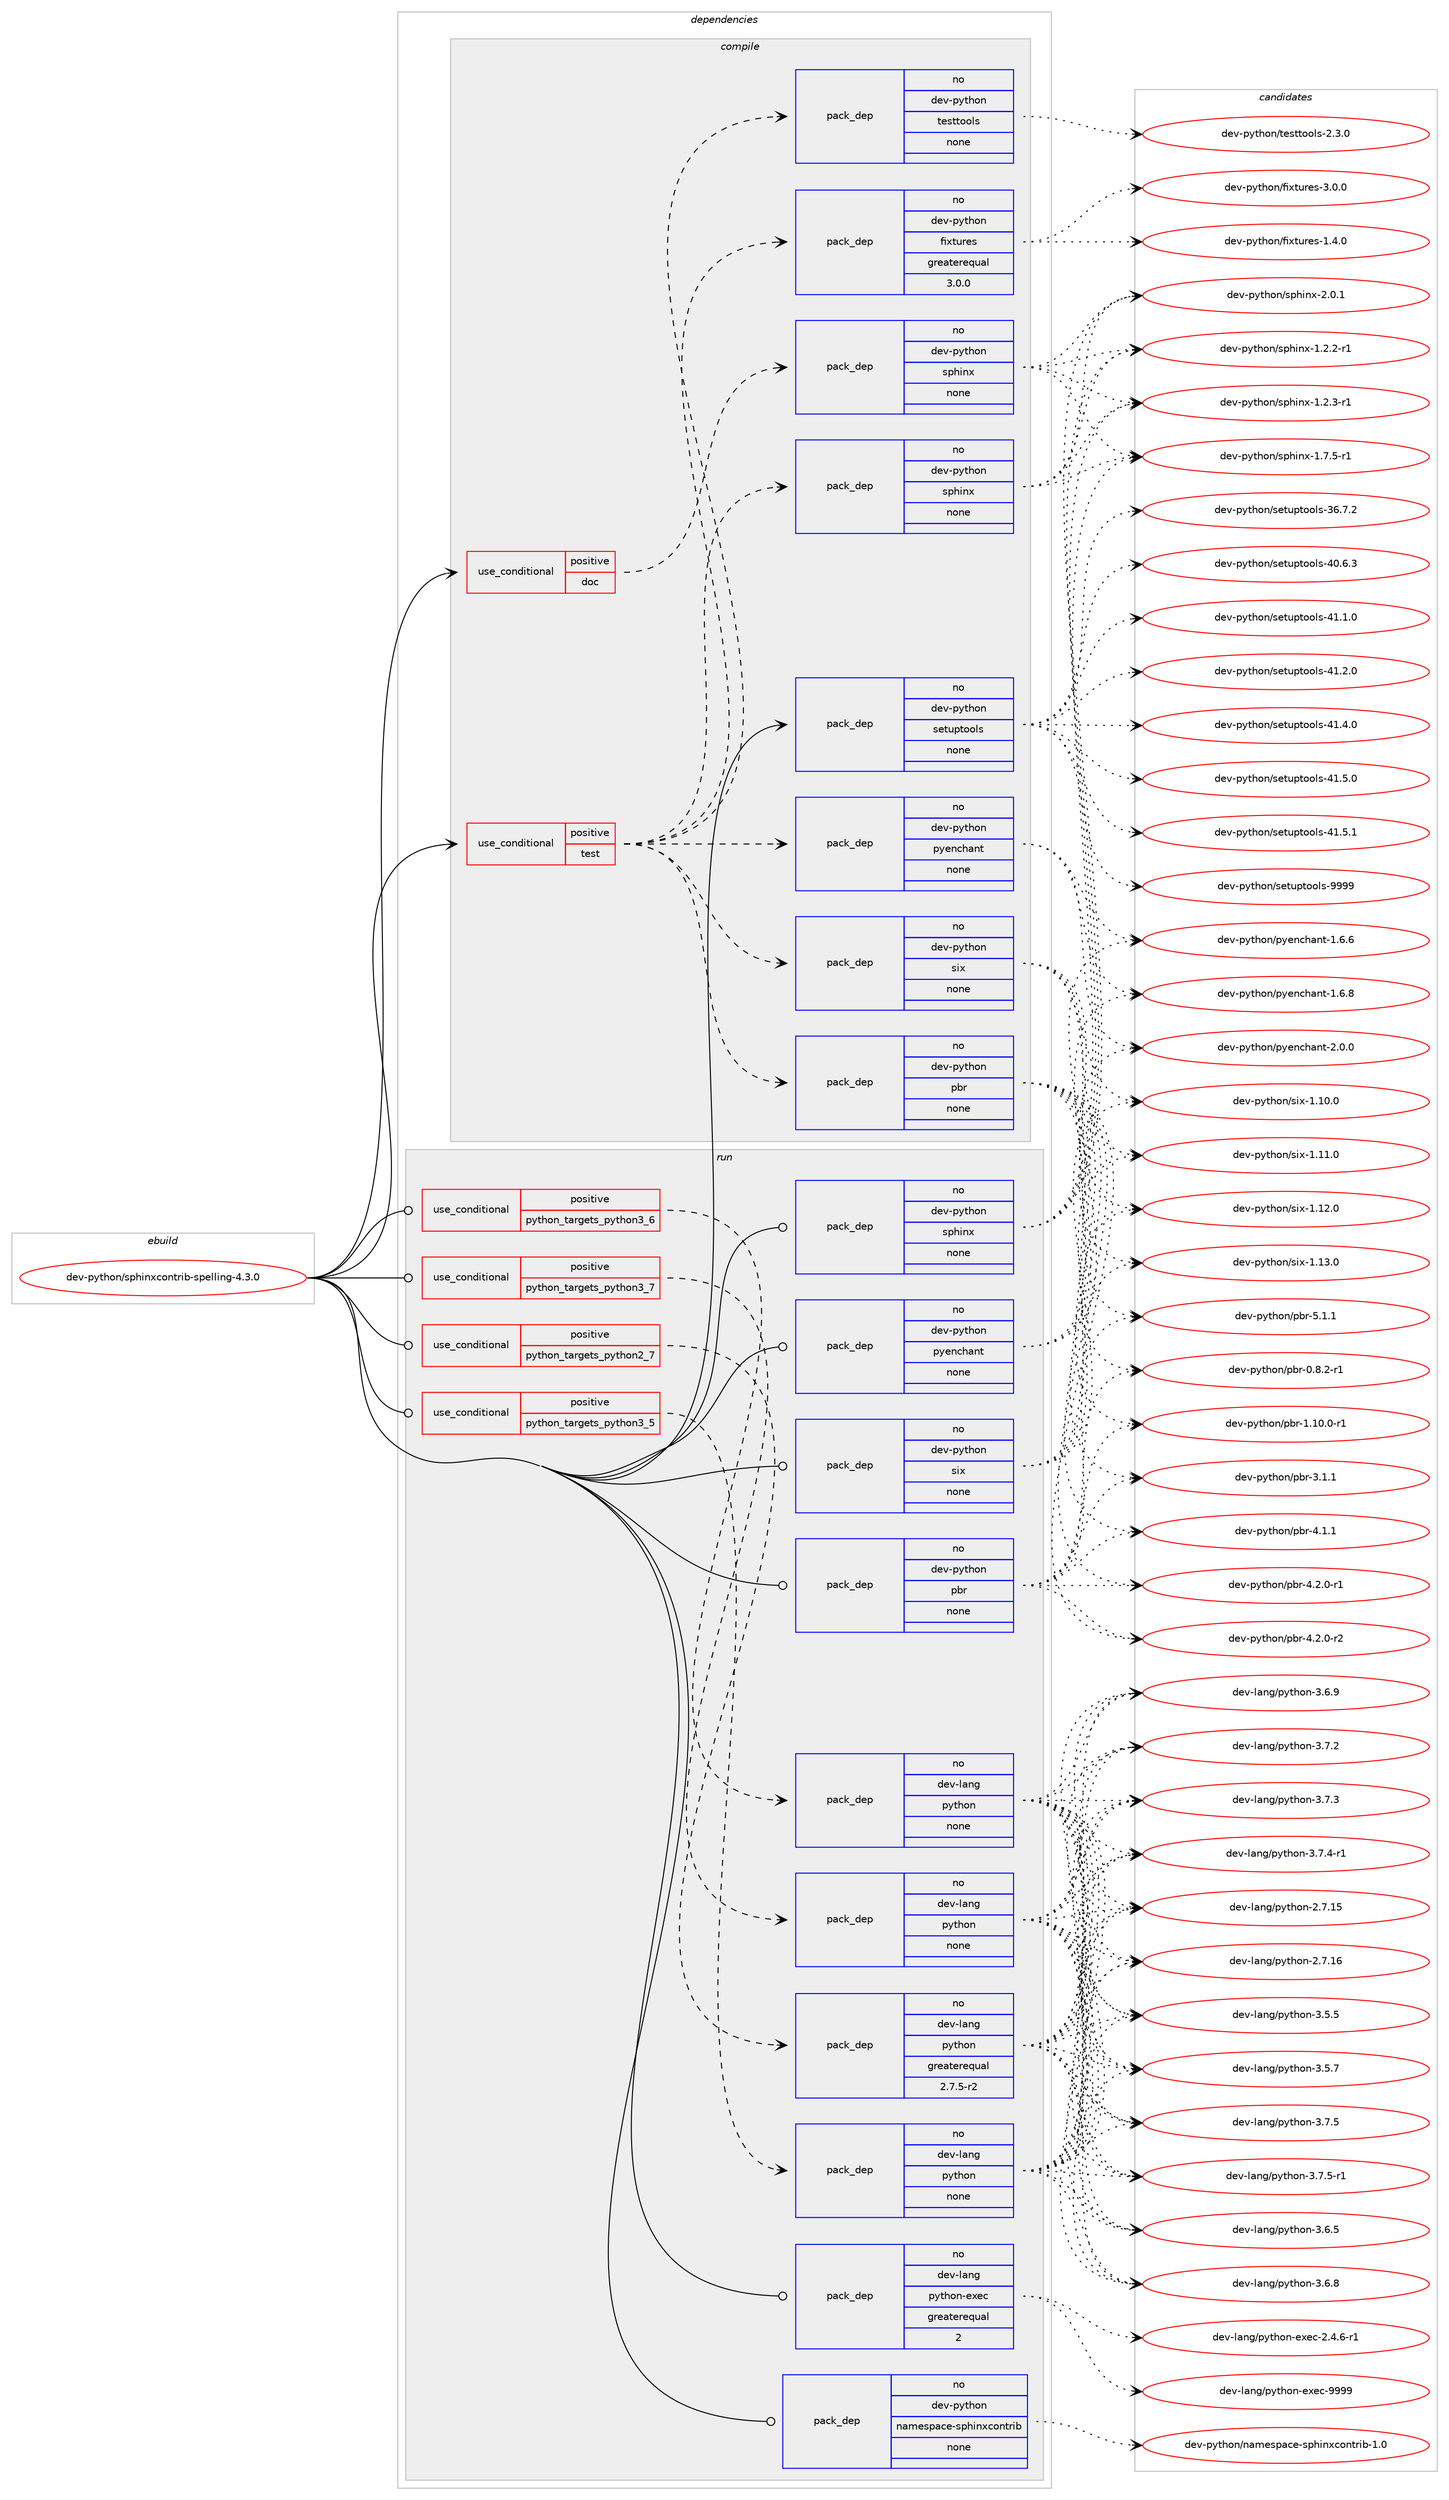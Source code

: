 digraph prolog {

# *************
# Graph options
# *************

newrank=true;
concentrate=true;
compound=true;
graph [rankdir=LR,fontname=Helvetica,fontsize=10,ranksep=1.5];#, ranksep=2.5, nodesep=0.2];
edge  [arrowhead=vee];
node  [fontname=Helvetica,fontsize=10];

# **********
# The ebuild
# **********

subgraph cluster_leftcol {
color=gray;
rank=same;
label=<<i>ebuild</i>>;
id [label="dev-python/sphinxcontrib-spelling-4.3.0", color=red, width=4, href="../dev-python/sphinxcontrib-spelling-4.3.0.svg"];
}

# ****************
# The dependencies
# ****************

subgraph cluster_midcol {
color=gray;
label=<<i>dependencies</i>>;
subgraph cluster_compile {
fillcolor="#eeeeee";
style=filled;
label=<<i>compile</i>>;
subgraph cond149815 {
dependency638612 [label=<<TABLE BORDER="0" CELLBORDER="1" CELLSPACING="0" CELLPADDING="4"><TR><TD ROWSPAN="3" CELLPADDING="10">use_conditional</TD></TR><TR><TD>positive</TD></TR><TR><TD>doc</TD></TR></TABLE>>, shape=none, color=red];
subgraph pack476916 {
dependency638613 [label=<<TABLE BORDER="0" CELLBORDER="1" CELLSPACING="0" CELLPADDING="4" WIDTH="220"><TR><TD ROWSPAN="6" CELLPADDING="30">pack_dep</TD></TR><TR><TD WIDTH="110">no</TD></TR><TR><TD>dev-python</TD></TR><TR><TD>sphinx</TD></TR><TR><TD>none</TD></TR><TR><TD></TD></TR></TABLE>>, shape=none, color=blue];
}
dependency638612:e -> dependency638613:w [weight=20,style="dashed",arrowhead="vee"];
}
id:e -> dependency638612:w [weight=20,style="solid",arrowhead="vee"];
subgraph cond149816 {
dependency638614 [label=<<TABLE BORDER="0" CELLBORDER="1" CELLSPACING="0" CELLPADDING="4"><TR><TD ROWSPAN="3" CELLPADDING="10">use_conditional</TD></TR><TR><TD>positive</TD></TR><TR><TD>test</TD></TR></TABLE>>, shape=none, color=red];
subgraph pack476917 {
dependency638615 [label=<<TABLE BORDER="0" CELLBORDER="1" CELLSPACING="0" CELLPADDING="4" WIDTH="220"><TR><TD ROWSPAN="6" CELLPADDING="30">pack_dep</TD></TR><TR><TD WIDTH="110">no</TD></TR><TR><TD>dev-python</TD></TR><TR><TD>pbr</TD></TR><TR><TD>none</TD></TR><TR><TD></TD></TR></TABLE>>, shape=none, color=blue];
}
dependency638614:e -> dependency638615:w [weight=20,style="dashed",arrowhead="vee"];
subgraph pack476918 {
dependency638616 [label=<<TABLE BORDER="0" CELLBORDER="1" CELLSPACING="0" CELLPADDING="4" WIDTH="220"><TR><TD ROWSPAN="6" CELLPADDING="30">pack_dep</TD></TR><TR><TD WIDTH="110">no</TD></TR><TR><TD>dev-python</TD></TR><TR><TD>pyenchant</TD></TR><TR><TD>none</TD></TR><TR><TD></TD></TR></TABLE>>, shape=none, color=blue];
}
dependency638614:e -> dependency638616:w [weight=20,style="dashed",arrowhead="vee"];
subgraph pack476919 {
dependency638617 [label=<<TABLE BORDER="0" CELLBORDER="1" CELLSPACING="0" CELLPADDING="4" WIDTH="220"><TR><TD ROWSPAN="6" CELLPADDING="30">pack_dep</TD></TR><TR><TD WIDTH="110">no</TD></TR><TR><TD>dev-python</TD></TR><TR><TD>six</TD></TR><TR><TD>none</TD></TR><TR><TD></TD></TR></TABLE>>, shape=none, color=blue];
}
dependency638614:e -> dependency638617:w [weight=20,style="dashed",arrowhead="vee"];
subgraph pack476920 {
dependency638618 [label=<<TABLE BORDER="0" CELLBORDER="1" CELLSPACING="0" CELLPADDING="4" WIDTH="220"><TR><TD ROWSPAN="6" CELLPADDING="30">pack_dep</TD></TR><TR><TD WIDTH="110">no</TD></TR><TR><TD>dev-python</TD></TR><TR><TD>sphinx</TD></TR><TR><TD>none</TD></TR><TR><TD></TD></TR></TABLE>>, shape=none, color=blue];
}
dependency638614:e -> dependency638618:w [weight=20,style="dashed",arrowhead="vee"];
subgraph pack476921 {
dependency638619 [label=<<TABLE BORDER="0" CELLBORDER="1" CELLSPACING="0" CELLPADDING="4" WIDTH="220"><TR><TD ROWSPAN="6" CELLPADDING="30">pack_dep</TD></TR><TR><TD WIDTH="110">no</TD></TR><TR><TD>dev-python</TD></TR><TR><TD>fixtures</TD></TR><TR><TD>greaterequal</TD></TR><TR><TD>3.0.0</TD></TR></TABLE>>, shape=none, color=blue];
}
dependency638614:e -> dependency638619:w [weight=20,style="dashed",arrowhead="vee"];
subgraph pack476922 {
dependency638620 [label=<<TABLE BORDER="0" CELLBORDER="1" CELLSPACING="0" CELLPADDING="4" WIDTH="220"><TR><TD ROWSPAN="6" CELLPADDING="30">pack_dep</TD></TR><TR><TD WIDTH="110">no</TD></TR><TR><TD>dev-python</TD></TR><TR><TD>testtools</TD></TR><TR><TD>none</TD></TR><TR><TD></TD></TR></TABLE>>, shape=none, color=blue];
}
dependency638614:e -> dependency638620:w [weight=20,style="dashed",arrowhead="vee"];
}
id:e -> dependency638614:w [weight=20,style="solid",arrowhead="vee"];
subgraph pack476923 {
dependency638621 [label=<<TABLE BORDER="0" CELLBORDER="1" CELLSPACING="0" CELLPADDING="4" WIDTH="220"><TR><TD ROWSPAN="6" CELLPADDING="30">pack_dep</TD></TR><TR><TD WIDTH="110">no</TD></TR><TR><TD>dev-python</TD></TR><TR><TD>setuptools</TD></TR><TR><TD>none</TD></TR><TR><TD></TD></TR></TABLE>>, shape=none, color=blue];
}
id:e -> dependency638621:w [weight=20,style="solid",arrowhead="vee"];
}
subgraph cluster_compileandrun {
fillcolor="#eeeeee";
style=filled;
label=<<i>compile and run</i>>;
}
subgraph cluster_run {
fillcolor="#eeeeee";
style=filled;
label=<<i>run</i>>;
subgraph cond149817 {
dependency638622 [label=<<TABLE BORDER="0" CELLBORDER="1" CELLSPACING="0" CELLPADDING="4"><TR><TD ROWSPAN="3" CELLPADDING="10">use_conditional</TD></TR><TR><TD>positive</TD></TR><TR><TD>python_targets_python2_7</TD></TR></TABLE>>, shape=none, color=red];
subgraph pack476924 {
dependency638623 [label=<<TABLE BORDER="0" CELLBORDER="1" CELLSPACING="0" CELLPADDING="4" WIDTH="220"><TR><TD ROWSPAN="6" CELLPADDING="30">pack_dep</TD></TR><TR><TD WIDTH="110">no</TD></TR><TR><TD>dev-lang</TD></TR><TR><TD>python</TD></TR><TR><TD>greaterequal</TD></TR><TR><TD>2.7.5-r2</TD></TR></TABLE>>, shape=none, color=blue];
}
dependency638622:e -> dependency638623:w [weight=20,style="dashed",arrowhead="vee"];
}
id:e -> dependency638622:w [weight=20,style="solid",arrowhead="odot"];
subgraph cond149818 {
dependency638624 [label=<<TABLE BORDER="0" CELLBORDER="1" CELLSPACING="0" CELLPADDING="4"><TR><TD ROWSPAN="3" CELLPADDING="10">use_conditional</TD></TR><TR><TD>positive</TD></TR><TR><TD>python_targets_python3_5</TD></TR></TABLE>>, shape=none, color=red];
subgraph pack476925 {
dependency638625 [label=<<TABLE BORDER="0" CELLBORDER="1" CELLSPACING="0" CELLPADDING="4" WIDTH="220"><TR><TD ROWSPAN="6" CELLPADDING="30">pack_dep</TD></TR><TR><TD WIDTH="110">no</TD></TR><TR><TD>dev-lang</TD></TR><TR><TD>python</TD></TR><TR><TD>none</TD></TR><TR><TD></TD></TR></TABLE>>, shape=none, color=blue];
}
dependency638624:e -> dependency638625:w [weight=20,style="dashed",arrowhead="vee"];
}
id:e -> dependency638624:w [weight=20,style="solid",arrowhead="odot"];
subgraph cond149819 {
dependency638626 [label=<<TABLE BORDER="0" CELLBORDER="1" CELLSPACING="0" CELLPADDING="4"><TR><TD ROWSPAN="3" CELLPADDING="10">use_conditional</TD></TR><TR><TD>positive</TD></TR><TR><TD>python_targets_python3_6</TD></TR></TABLE>>, shape=none, color=red];
subgraph pack476926 {
dependency638627 [label=<<TABLE BORDER="0" CELLBORDER="1" CELLSPACING="0" CELLPADDING="4" WIDTH="220"><TR><TD ROWSPAN="6" CELLPADDING="30">pack_dep</TD></TR><TR><TD WIDTH="110">no</TD></TR><TR><TD>dev-lang</TD></TR><TR><TD>python</TD></TR><TR><TD>none</TD></TR><TR><TD></TD></TR></TABLE>>, shape=none, color=blue];
}
dependency638626:e -> dependency638627:w [weight=20,style="dashed",arrowhead="vee"];
}
id:e -> dependency638626:w [weight=20,style="solid",arrowhead="odot"];
subgraph cond149820 {
dependency638628 [label=<<TABLE BORDER="0" CELLBORDER="1" CELLSPACING="0" CELLPADDING="4"><TR><TD ROWSPAN="3" CELLPADDING="10">use_conditional</TD></TR><TR><TD>positive</TD></TR><TR><TD>python_targets_python3_7</TD></TR></TABLE>>, shape=none, color=red];
subgraph pack476927 {
dependency638629 [label=<<TABLE BORDER="0" CELLBORDER="1" CELLSPACING="0" CELLPADDING="4" WIDTH="220"><TR><TD ROWSPAN="6" CELLPADDING="30">pack_dep</TD></TR><TR><TD WIDTH="110">no</TD></TR><TR><TD>dev-lang</TD></TR><TR><TD>python</TD></TR><TR><TD>none</TD></TR><TR><TD></TD></TR></TABLE>>, shape=none, color=blue];
}
dependency638628:e -> dependency638629:w [weight=20,style="dashed",arrowhead="vee"];
}
id:e -> dependency638628:w [weight=20,style="solid",arrowhead="odot"];
subgraph pack476928 {
dependency638630 [label=<<TABLE BORDER="0" CELLBORDER="1" CELLSPACING="0" CELLPADDING="4" WIDTH="220"><TR><TD ROWSPAN="6" CELLPADDING="30">pack_dep</TD></TR><TR><TD WIDTH="110">no</TD></TR><TR><TD>dev-lang</TD></TR><TR><TD>python-exec</TD></TR><TR><TD>greaterequal</TD></TR><TR><TD>2</TD></TR></TABLE>>, shape=none, color=blue];
}
id:e -> dependency638630:w [weight=20,style="solid",arrowhead="odot"];
subgraph pack476929 {
dependency638631 [label=<<TABLE BORDER="0" CELLBORDER="1" CELLSPACING="0" CELLPADDING="4" WIDTH="220"><TR><TD ROWSPAN="6" CELLPADDING="30">pack_dep</TD></TR><TR><TD WIDTH="110">no</TD></TR><TR><TD>dev-python</TD></TR><TR><TD>namespace-sphinxcontrib</TD></TR><TR><TD>none</TD></TR><TR><TD></TD></TR></TABLE>>, shape=none, color=blue];
}
id:e -> dependency638631:w [weight=20,style="solid",arrowhead="odot"];
subgraph pack476930 {
dependency638632 [label=<<TABLE BORDER="0" CELLBORDER="1" CELLSPACING="0" CELLPADDING="4" WIDTH="220"><TR><TD ROWSPAN="6" CELLPADDING="30">pack_dep</TD></TR><TR><TD WIDTH="110">no</TD></TR><TR><TD>dev-python</TD></TR><TR><TD>pbr</TD></TR><TR><TD>none</TD></TR><TR><TD></TD></TR></TABLE>>, shape=none, color=blue];
}
id:e -> dependency638632:w [weight=20,style="solid",arrowhead="odot"];
subgraph pack476931 {
dependency638633 [label=<<TABLE BORDER="0" CELLBORDER="1" CELLSPACING="0" CELLPADDING="4" WIDTH="220"><TR><TD ROWSPAN="6" CELLPADDING="30">pack_dep</TD></TR><TR><TD WIDTH="110">no</TD></TR><TR><TD>dev-python</TD></TR><TR><TD>pyenchant</TD></TR><TR><TD>none</TD></TR><TR><TD></TD></TR></TABLE>>, shape=none, color=blue];
}
id:e -> dependency638633:w [weight=20,style="solid",arrowhead="odot"];
subgraph pack476932 {
dependency638634 [label=<<TABLE BORDER="0" CELLBORDER="1" CELLSPACING="0" CELLPADDING="4" WIDTH="220"><TR><TD ROWSPAN="6" CELLPADDING="30">pack_dep</TD></TR><TR><TD WIDTH="110">no</TD></TR><TR><TD>dev-python</TD></TR><TR><TD>six</TD></TR><TR><TD>none</TD></TR><TR><TD></TD></TR></TABLE>>, shape=none, color=blue];
}
id:e -> dependency638634:w [weight=20,style="solid",arrowhead="odot"];
subgraph pack476933 {
dependency638635 [label=<<TABLE BORDER="0" CELLBORDER="1" CELLSPACING="0" CELLPADDING="4" WIDTH="220"><TR><TD ROWSPAN="6" CELLPADDING="30">pack_dep</TD></TR><TR><TD WIDTH="110">no</TD></TR><TR><TD>dev-python</TD></TR><TR><TD>sphinx</TD></TR><TR><TD>none</TD></TR><TR><TD></TD></TR></TABLE>>, shape=none, color=blue];
}
id:e -> dependency638635:w [weight=20,style="solid",arrowhead="odot"];
}
}

# **************
# The candidates
# **************

subgraph cluster_choices {
rank=same;
color=gray;
label=<<i>candidates</i>>;

subgraph choice476916 {
color=black;
nodesep=1;
choice10010111845112121116104111110471151121041051101204549465046504511449 [label="dev-python/sphinx-1.2.2-r1", color=red, width=4,href="../dev-python/sphinx-1.2.2-r1.svg"];
choice10010111845112121116104111110471151121041051101204549465046514511449 [label="dev-python/sphinx-1.2.3-r1", color=red, width=4,href="../dev-python/sphinx-1.2.3-r1.svg"];
choice10010111845112121116104111110471151121041051101204549465546534511449 [label="dev-python/sphinx-1.7.5-r1", color=red, width=4,href="../dev-python/sphinx-1.7.5-r1.svg"];
choice1001011184511212111610411111047115112104105110120455046484649 [label="dev-python/sphinx-2.0.1", color=red, width=4,href="../dev-python/sphinx-2.0.1.svg"];
dependency638613:e -> choice10010111845112121116104111110471151121041051101204549465046504511449:w [style=dotted,weight="100"];
dependency638613:e -> choice10010111845112121116104111110471151121041051101204549465046514511449:w [style=dotted,weight="100"];
dependency638613:e -> choice10010111845112121116104111110471151121041051101204549465546534511449:w [style=dotted,weight="100"];
dependency638613:e -> choice1001011184511212111610411111047115112104105110120455046484649:w [style=dotted,weight="100"];
}
subgraph choice476917 {
color=black;
nodesep=1;
choice1001011184511212111610411111047112981144548465646504511449 [label="dev-python/pbr-0.8.2-r1", color=red, width=4,href="../dev-python/pbr-0.8.2-r1.svg"];
choice100101118451121211161041111104711298114454946494846484511449 [label="dev-python/pbr-1.10.0-r1", color=red, width=4,href="../dev-python/pbr-1.10.0-r1.svg"];
choice100101118451121211161041111104711298114455146494649 [label="dev-python/pbr-3.1.1", color=red, width=4,href="../dev-python/pbr-3.1.1.svg"];
choice100101118451121211161041111104711298114455246494649 [label="dev-python/pbr-4.1.1", color=red, width=4,href="../dev-python/pbr-4.1.1.svg"];
choice1001011184511212111610411111047112981144552465046484511449 [label="dev-python/pbr-4.2.0-r1", color=red, width=4,href="../dev-python/pbr-4.2.0-r1.svg"];
choice1001011184511212111610411111047112981144552465046484511450 [label="dev-python/pbr-4.2.0-r2", color=red, width=4,href="../dev-python/pbr-4.2.0-r2.svg"];
choice100101118451121211161041111104711298114455346494649 [label="dev-python/pbr-5.1.1", color=red, width=4,href="../dev-python/pbr-5.1.1.svg"];
dependency638615:e -> choice1001011184511212111610411111047112981144548465646504511449:w [style=dotted,weight="100"];
dependency638615:e -> choice100101118451121211161041111104711298114454946494846484511449:w [style=dotted,weight="100"];
dependency638615:e -> choice100101118451121211161041111104711298114455146494649:w [style=dotted,weight="100"];
dependency638615:e -> choice100101118451121211161041111104711298114455246494649:w [style=dotted,weight="100"];
dependency638615:e -> choice1001011184511212111610411111047112981144552465046484511449:w [style=dotted,weight="100"];
dependency638615:e -> choice1001011184511212111610411111047112981144552465046484511450:w [style=dotted,weight="100"];
dependency638615:e -> choice100101118451121211161041111104711298114455346494649:w [style=dotted,weight="100"];
}
subgraph choice476918 {
color=black;
nodesep=1;
choice10010111845112121116104111110471121211011109910497110116454946544654 [label="dev-python/pyenchant-1.6.6", color=red, width=4,href="../dev-python/pyenchant-1.6.6.svg"];
choice10010111845112121116104111110471121211011109910497110116454946544656 [label="dev-python/pyenchant-1.6.8", color=red, width=4,href="../dev-python/pyenchant-1.6.8.svg"];
choice10010111845112121116104111110471121211011109910497110116455046484648 [label="dev-python/pyenchant-2.0.0", color=red, width=4,href="../dev-python/pyenchant-2.0.0.svg"];
dependency638616:e -> choice10010111845112121116104111110471121211011109910497110116454946544654:w [style=dotted,weight="100"];
dependency638616:e -> choice10010111845112121116104111110471121211011109910497110116454946544656:w [style=dotted,weight="100"];
dependency638616:e -> choice10010111845112121116104111110471121211011109910497110116455046484648:w [style=dotted,weight="100"];
}
subgraph choice476919 {
color=black;
nodesep=1;
choice100101118451121211161041111104711510512045494649484648 [label="dev-python/six-1.10.0", color=red, width=4,href="../dev-python/six-1.10.0.svg"];
choice100101118451121211161041111104711510512045494649494648 [label="dev-python/six-1.11.0", color=red, width=4,href="../dev-python/six-1.11.0.svg"];
choice100101118451121211161041111104711510512045494649504648 [label="dev-python/six-1.12.0", color=red, width=4,href="../dev-python/six-1.12.0.svg"];
choice100101118451121211161041111104711510512045494649514648 [label="dev-python/six-1.13.0", color=red, width=4,href="../dev-python/six-1.13.0.svg"];
dependency638617:e -> choice100101118451121211161041111104711510512045494649484648:w [style=dotted,weight="100"];
dependency638617:e -> choice100101118451121211161041111104711510512045494649494648:w [style=dotted,weight="100"];
dependency638617:e -> choice100101118451121211161041111104711510512045494649504648:w [style=dotted,weight="100"];
dependency638617:e -> choice100101118451121211161041111104711510512045494649514648:w [style=dotted,weight="100"];
}
subgraph choice476920 {
color=black;
nodesep=1;
choice10010111845112121116104111110471151121041051101204549465046504511449 [label="dev-python/sphinx-1.2.2-r1", color=red, width=4,href="../dev-python/sphinx-1.2.2-r1.svg"];
choice10010111845112121116104111110471151121041051101204549465046514511449 [label="dev-python/sphinx-1.2.3-r1", color=red, width=4,href="../dev-python/sphinx-1.2.3-r1.svg"];
choice10010111845112121116104111110471151121041051101204549465546534511449 [label="dev-python/sphinx-1.7.5-r1", color=red, width=4,href="../dev-python/sphinx-1.7.5-r1.svg"];
choice1001011184511212111610411111047115112104105110120455046484649 [label="dev-python/sphinx-2.0.1", color=red, width=4,href="../dev-python/sphinx-2.0.1.svg"];
dependency638618:e -> choice10010111845112121116104111110471151121041051101204549465046504511449:w [style=dotted,weight="100"];
dependency638618:e -> choice10010111845112121116104111110471151121041051101204549465046514511449:w [style=dotted,weight="100"];
dependency638618:e -> choice10010111845112121116104111110471151121041051101204549465546534511449:w [style=dotted,weight="100"];
dependency638618:e -> choice1001011184511212111610411111047115112104105110120455046484649:w [style=dotted,weight="100"];
}
subgraph choice476921 {
color=black;
nodesep=1;
choice1001011184511212111610411111047102105120116117114101115454946524648 [label="dev-python/fixtures-1.4.0", color=red, width=4,href="../dev-python/fixtures-1.4.0.svg"];
choice1001011184511212111610411111047102105120116117114101115455146484648 [label="dev-python/fixtures-3.0.0", color=red, width=4,href="../dev-python/fixtures-3.0.0.svg"];
dependency638619:e -> choice1001011184511212111610411111047102105120116117114101115454946524648:w [style=dotted,weight="100"];
dependency638619:e -> choice1001011184511212111610411111047102105120116117114101115455146484648:w [style=dotted,weight="100"];
}
subgraph choice476922 {
color=black;
nodesep=1;
choice1001011184511212111610411111047116101115116116111111108115455046514648 [label="dev-python/testtools-2.3.0", color=red, width=4,href="../dev-python/testtools-2.3.0.svg"];
dependency638620:e -> choice1001011184511212111610411111047116101115116116111111108115455046514648:w [style=dotted,weight="100"];
}
subgraph choice476923 {
color=black;
nodesep=1;
choice100101118451121211161041111104711510111611711211611111110811545515446554650 [label="dev-python/setuptools-36.7.2", color=red, width=4,href="../dev-python/setuptools-36.7.2.svg"];
choice100101118451121211161041111104711510111611711211611111110811545524846544651 [label="dev-python/setuptools-40.6.3", color=red, width=4,href="../dev-python/setuptools-40.6.3.svg"];
choice100101118451121211161041111104711510111611711211611111110811545524946494648 [label="dev-python/setuptools-41.1.0", color=red, width=4,href="../dev-python/setuptools-41.1.0.svg"];
choice100101118451121211161041111104711510111611711211611111110811545524946504648 [label="dev-python/setuptools-41.2.0", color=red, width=4,href="../dev-python/setuptools-41.2.0.svg"];
choice100101118451121211161041111104711510111611711211611111110811545524946524648 [label="dev-python/setuptools-41.4.0", color=red, width=4,href="../dev-python/setuptools-41.4.0.svg"];
choice100101118451121211161041111104711510111611711211611111110811545524946534648 [label="dev-python/setuptools-41.5.0", color=red, width=4,href="../dev-python/setuptools-41.5.0.svg"];
choice100101118451121211161041111104711510111611711211611111110811545524946534649 [label="dev-python/setuptools-41.5.1", color=red, width=4,href="../dev-python/setuptools-41.5.1.svg"];
choice10010111845112121116104111110471151011161171121161111111081154557575757 [label="dev-python/setuptools-9999", color=red, width=4,href="../dev-python/setuptools-9999.svg"];
dependency638621:e -> choice100101118451121211161041111104711510111611711211611111110811545515446554650:w [style=dotted,weight="100"];
dependency638621:e -> choice100101118451121211161041111104711510111611711211611111110811545524846544651:w [style=dotted,weight="100"];
dependency638621:e -> choice100101118451121211161041111104711510111611711211611111110811545524946494648:w [style=dotted,weight="100"];
dependency638621:e -> choice100101118451121211161041111104711510111611711211611111110811545524946504648:w [style=dotted,weight="100"];
dependency638621:e -> choice100101118451121211161041111104711510111611711211611111110811545524946524648:w [style=dotted,weight="100"];
dependency638621:e -> choice100101118451121211161041111104711510111611711211611111110811545524946534648:w [style=dotted,weight="100"];
dependency638621:e -> choice100101118451121211161041111104711510111611711211611111110811545524946534649:w [style=dotted,weight="100"];
dependency638621:e -> choice10010111845112121116104111110471151011161171121161111111081154557575757:w [style=dotted,weight="100"];
}
subgraph choice476924 {
color=black;
nodesep=1;
choice10010111845108971101034711212111610411111045504655464953 [label="dev-lang/python-2.7.15", color=red, width=4,href="../dev-lang/python-2.7.15.svg"];
choice10010111845108971101034711212111610411111045504655464954 [label="dev-lang/python-2.7.16", color=red, width=4,href="../dev-lang/python-2.7.16.svg"];
choice100101118451089711010347112121116104111110455146534653 [label="dev-lang/python-3.5.5", color=red, width=4,href="../dev-lang/python-3.5.5.svg"];
choice100101118451089711010347112121116104111110455146534655 [label="dev-lang/python-3.5.7", color=red, width=4,href="../dev-lang/python-3.5.7.svg"];
choice100101118451089711010347112121116104111110455146544653 [label="dev-lang/python-3.6.5", color=red, width=4,href="../dev-lang/python-3.6.5.svg"];
choice100101118451089711010347112121116104111110455146544656 [label="dev-lang/python-3.6.8", color=red, width=4,href="../dev-lang/python-3.6.8.svg"];
choice100101118451089711010347112121116104111110455146544657 [label="dev-lang/python-3.6.9", color=red, width=4,href="../dev-lang/python-3.6.9.svg"];
choice100101118451089711010347112121116104111110455146554650 [label="dev-lang/python-3.7.2", color=red, width=4,href="../dev-lang/python-3.7.2.svg"];
choice100101118451089711010347112121116104111110455146554651 [label="dev-lang/python-3.7.3", color=red, width=4,href="../dev-lang/python-3.7.3.svg"];
choice1001011184510897110103471121211161041111104551465546524511449 [label="dev-lang/python-3.7.4-r1", color=red, width=4,href="../dev-lang/python-3.7.4-r1.svg"];
choice100101118451089711010347112121116104111110455146554653 [label="dev-lang/python-3.7.5", color=red, width=4,href="../dev-lang/python-3.7.5.svg"];
choice1001011184510897110103471121211161041111104551465546534511449 [label="dev-lang/python-3.7.5-r1", color=red, width=4,href="../dev-lang/python-3.7.5-r1.svg"];
dependency638623:e -> choice10010111845108971101034711212111610411111045504655464953:w [style=dotted,weight="100"];
dependency638623:e -> choice10010111845108971101034711212111610411111045504655464954:w [style=dotted,weight="100"];
dependency638623:e -> choice100101118451089711010347112121116104111110455146534653:w [style=dotted,weight="100"];
dependency638623:e -> choice100101118451089711010347112121116104111110455146534655:w [style=dotted,weight="100"];
dependency638623:e -> choice100101118451089711010347112121116104111110455146544653:w [style=dotted,weight="100"];
dependency638623:e -> choice100101118451089711010347112121116104111110455146544656:w [style=dotted,weight="100"];
dependency638623:e -> choice100101118451089711010347112121116104111110455146544657:w [style=dotted,weight="100"];
dependency638623:e -> choice100101118451089711010347112121116104111110455146554650:w [style=dotted,weight="100"];
dependency638623:e -> choice100101118451089711010347112121116104111110455146554651:w [style=dotted,weight="100"];
dependency638623:e -> choice1001011184510897110103471121211161041111104551465546524511449:w [style=dotted,weight="100"];
dependency638623:e -> choice100101118451089711010347112121116104111110455146554653:w [style=dotted,weight="100"];
dependency638623:e -> choice1001011184510897110103471121211161041111104551465546534511449:w [style=dotted,weight="100"];
}
subgraph choice476925 {
color=black;
nodesep=1;
choice10010111845108971101034711212111610411111045504655464953 [label="dev-lang/python-2.7.15", color=red, width=4,href="../dev-lang/python-2.7.15.svg"];
choice10010111845108971101034711212111610411111045504655464954 [label="dev-lang/python-2.7.16", color=red, width=4,href="../dev-lang/python-2.7.16.svg"];
choice100101118451089711010347112121116104111110455146534653 [label="dev-lang/python-3.5.5", color=red, width=4,href="../dev-lang/python-3.5.5.svg"];
choice100101118451089711010347112121116104111110455146534655 [label="dev-lang/python-3.5.7", color=red, width=4,href="../dev-lang/python-3.5.7.svg"];
choice100101118451089711010347112121116104111110455146544653 [label="dev-lang/python-3.6.5", color=red, width=4,href="../dev-lang/python-3.6.5.svg"];
choice100101118451089711010347112121116104111110455146544656 [label="dev-lang/python-3.6.8", color=red, width=4,href="../dev-lang/python-3.6.8.svg"];
choice100101118451089711010347112121116104111110455146544657 [label="dev-lang/python-3.6.9", color=red, width=4,href="../dev-lang/python-3.6.9.svg"];
choice100101118451089711010347112121116104111110455146554650 [label="dev-lang/python-3.7.2", color=red, width=4,href="../dev-lang/python-3.7.2.svg"];
choice100101118451089711010347112121116104111110455146554651 [label="dev-lang/python-3.7.3", color=red, width=4,href="../dev-lang/python-3.7.3.svg"];
choice1001011184510897110103471121211161041111104551465546524511449 [label="dev-lang/python-3.7.4-r1", color=red, width=4,href="../dev-lang/python-3.7.4-r1.svg"];
choice100101118451089711010347112121116104111110455146554653 [label="dev-lang/python-3.7.5", color=red, width=4,href="../dev-lang/python-3.7.5.svg"];
choice1001011184510897110103471121211161041111104551465546534511449 [label="dev-lang/python-3.7.5-r1", color=red, width=4,href="../dev-lang/python-3.7.5-r1.svg"];
dependency638625:e -> choice10010111845108971101034711212111610411111045504655464953:w [style=dotted,weight="100"];
dependency638625:e -> choice10010111845108971101034711212111610411111045504655464954:w [style=dotted,weight="100"];
dependency638625:e -> choice100101118451089711010347112121116104111110455146534653:w [style=dotted,weight="100"];
dependency638625:e -> choice100101118451089711010347112121116104111110455146534655:w [style=dotted,weight="100"];
dependency638625:e -> choice100101118451089711010347112121116104111110455146544653:w [style=dotted,weight="100"];
dependency638625:e -> choice100101118451089711010347112121116104111110455146544656:w [style=dotted,weight="100"];
dependency638625:e -> choice100101118451089711010347112121116104111110455146544657:w [style=dotted,weight="100"];
dependency638625:e -> choice100101118451089711010347112121116104111110455146554650:w [style=dotted,weight="100"];
dependency638625:e -> choice100101118451089711010347112121116104111110455146554651:w [style=dotted,weight="100"];
dependency638625:e -> choice1001011184510897110103471121211161041111104551465546524511449:w [style=dotted,weight="100"];
dependency638625:e -> choice100101118451089711010347112121116104111110455146554653:w [style=dotted,weight="100"];
dependency638625:e -> choice1001011184510897110103471121211161041111104551465546534511449:w [style=dotted,weight="100"];
}
subgraph choice476926 {
color=black;
nodesep=1;
choice10010111845108971101034711212111610411111045504655464953 [label="dev-lang/python-2.7.15", color=red, width=4,href="../dev-lang/python-2.7.15.svg"];
choice10010111845108971101034711212111610411111045504655464954 [label="dev-lang/python-2.7.16", color=red, width=4,href="../dev-lang/python-2.7.16.svg"];
choice100101118451089711010347112121116104111110455146534653 [label="dev-lang/python-3.5.5", color=red, width=4,href="../dev-lang/python-3.5.5.svg"];
choice100101118451089711010347112121116104111110455146534655 [label="dev-lang/python-3.5.7", color=red, width=4,href="../dev-lang/python-3.5.7.svg"];
choice100101118451089711010347112121116104111110455146544653 [label="dev-lang/python-3.6.5", color=red, width=4,href="../dev-lang/python-3.6.5.svg"];
choice100101118451089711010347112121116104111110455146544656 [label="dev-lang/python-3.6.8", color=red, width=4,href="../dev-lang/python-3.6.8.svg"];
choice100101118451089711010347112121116104111110455146544657 [label="dev-lang/python-3.6.9", color=red, width=4,href="../dev-lang/python-3.6.9.svg"];
choice100101118451089711010347112121116104111110455146554650 [label="dev-lang/python-3.7.2", color=red, width=4,href="../dev-lang/python-3.7.2.svg"];
choice100101118451089711010347112121116104111110455146554651 [label="dev-lang/python-3.7.3", color=red, width=4,href="../dev-lang/python-3.7.3.svg"];
choice1001011184510897110103471121211161041111104551465546524511449 [label="dev-lang/python-3.7.4-r1", color=red, width=4,href="../dev-lang/python-3.7.4-r1.svg"];
choice100101118451089711010347112121116104111110455146554653 [label="dev-lang/python-3.7.5", color=red, width=4,href="../dev-lang/python-3.7.5.svg"];
choice1001011184510897110103471121211161041111104551465546534511449 [label="dev-lang/python-3.7.5-r1", color=red, width=4,href="../dev-lang/python-3.7.5-r1.svg"];
dependency638627:e -> choice10010111845108971101034711212111610411111045504655464953:w [style=dotted,weight="100"];
dependency638627:e -> choice10010111845108971101034711212111610411111045504655464954:w [style=dotted,weight="100"];
dependency638627:e -> choice100101118451089711010347112121116104111110455146534653:w [style=dotted,weight="100"];
dependency638627:e -> choice100101118451089711010347112121116104111110455146534655:w [style=dotted,weight="100"];
dependency638627:e -> choice100101118451089711010347112121116104111110455146544653:w [style=dotted,weight="100"];
dependency638627:e -> choice100101118451089711010347112121116104111110455146544656:w [style=dotted,weight="100"];
dependency638627:e -> choice100101118451089711010347112121116104111110455146544657:w [style=dotted,weight="100"];
dependency638627:e -> choice100101118451089711010347112121116104111110455146554650:w [style=dotted,weight="100"];
dependency638627:e -> choice100101118451089711010347112121116104111110455146554651:w [style=dotted,weight="100"];
dependency638627:e -> choice1001011184510897110103471121211161041111104551465546524511449:w [style=dotted,weight="100"];
dependency638627:e -> choice100101118451089711010347112121116104111110455146554653:w [style=dotted,weight="100"];
dependency638627:e -> choice1001011184510897110103471121211161041111104551465546534511449:w [style=dotted,weight="100"];
}
subgraph choice476927 {
color=black;
nodesep=1;
choice10010111845108971101034711212111610411111045504655464953 [label="dev-lang/python-2.7.15", color=red, width=4,href="../dev-lang/python-2.7.15.svg"];
choice10010111845108971101034711212111610411111045504655464954 [label="dev-lang/python-2.7.16", color=red, width=4,href="../dev-lang/python-2.7.16.svg"];
choice100101118451089711010347112121116104111110455146534653 [label="dev-lang/python-3.5.5", color=red, width=4,href="../dev-lang/python-3.5.5.svg"];
choice100101118451089711010347112121116104111110455146534655 [label="dev-lang/python-3.5.7", color=red, width=4,href="../dev-lang/python-3.5.7.svg"];
choice100101118451089711010347112121116104111110455146544653 [label="dev-lang/python-3.6.5", color=red, width=4,href="../dev-lang/python-3.6.5.svg"];
choice100101118451089711010347112121116104111110455146544656 [label="dev-lang/python-3.6.8", color=red, width=4,href="../dev-lang/python-3.6.8.svg"];
choice100101118451089711010347112121116104111110455146544657 [label="dev-lang/python-3.6.9", color=red, width=4,href="../dev-lang/python-3.6.9.svg"];
choice100101118451089711010347112121116104111110455146554650 [label="dev-lang/python-3.7.2", color=red, width=4,href="../dev-lang/python-3.7.2.svg"];
choice100101118451089711010347112121116104111110455146554651 [label="dev-lang/python-3.7.3", color=red, width=4,href="../dev-lang/python-3.7.3.svg"];
choice1001011184510897110103471121211161041111104551465546524511449 [label="dev-lang/python-3.7.4-r1", color=red, width=4,href="../dev-lang/python-3.7.4-r1.svg"];
choice100101118451089711010347112121116104111110455146554653 [label="dev-lang/python-3.7.5", color=red, width=4,href="../dev-lang/python-3.7.5.svg"];
choice1001011184510897110103471121211161041111104551465546534511449 [label="dev-lang/python-3.7.5-r1", color=red, width=4,href="../dev-lang/python-3.7.5-r1.svg"];
dependency638629:e -> choice10010111845108971101034711212111610411111045504655464953:w [style=dotted,weight="100"];
dependency638629:e -> choice10010111845108971101034711212111610411111045504655464954:w [style=dotted,weight="100"];
dependency638629:e -> choice100101118451089711010347112121116104111110455146534653:w [style=dotted,weight="100"];
dependency638629:e -> choice100101118451089711010347112121116104111110455146534655:w [style=dotted,weight="100"];
dependency638629:e -> choice100101118451089711010347112121116104111110455146544653:w [style=dotted,weight="100"];
dependency638629:e -> choice100101118451089711010347112121116104111110455146544656:w [style=dotted,weight="100"];
dependency638629:e -> choice100101118451089711010347112121116104111110455146544657:w [style=dotted,weight="100"];
dependency638629:e -> choice100101118451089711010347112121116104111110455146554650:w [style=dotted,weight="100"];
dependency638629:e -> choice100101118451089711010347112121116104111110455146554651:w [style=dotted,weight="100"];
dependency638629:e -> choice1001011184510897110103471121211161041111104551465546524511449:w [style=dotted,weight="100"];
dependency638629:e -> choice100101118451089711010347112121116104111110455146554653:w [style=dotted,weight="100"];
dependency638629:e -> choice1001011184510897110103471121211161041111104551465546534511449:w [style=dotted,weight="100"];
}
subgraph choice476928 {
color=black;
nodesep=1;
choice10010111845108971101034711212111610411111045101120101994550465246544511449 [label="dev-lang/python-exec-2.4.6-r1", color=red, width=4,href="../dev-lang/python-exec-2.4.6-r1.svg"];
choice10010111845108971101034711212111610411111045101120101994557575757 [label="dev-lang/python-exec-9999", color=red, width=4,href="../dev-lang/python-exec-9999.svg"];
dependency638630:e -> choice10010111845108971101034711212111610411111045101120101994550465246544511449:w [style=dotted,weight="100"];
dependency638630:e -> choice10010111845108971101034711212111610411111045101120101994557575757:w [style=dotted,weight="100"];
}
subgraph choice476929 {
color=black;
nodesep=1;
choice100101118451121211161041111104711097109101115112979910145115112104105110120991111101161141059845494648 [label="dev-python/namespace-sphinxcontrib-1.0", color=red, width=4,href="../dev-python/namespace-sphinxcontrib-1.0.svg"];
dependency638631:e -> choice100101118451121211161041111104711097109101115112979910145115112104105110120991111101161141059845494648:w [style=dotted,weight="100"];
}
subgraph choice476930 {
color=black;
nodesep=1;
choice1001011184511212111610411111047112981144548465646504511449 [label="dev-python/pbr-0.8.2-r1", color=red, width=4,href="../dev-python/pbr-0.8.2-r1.svg"];
choice100101118451121211161041111104711298114454946494846484511449 [label="dev-python/pbr-1.10.0-r1", color=red, width=4,href="../dev-python/pbr-1.10.0-r1.svg"];
choice100101118451121211161041111104711298114455146494649 [label="dev-python/pbr-3.1.1", color=red, width=4,href="../dev-python/pbr-3.1.1.svg"];
choice100101118451121211161041111104711298114455246494649 [label="dev-python/pbr-4.1.1", color=red, width=4,href="../dev-python/pbr-4.1.1.svg"];
choice1001011184511212111610411111047112981144552465046484511449 [label="dev-python/pbr-4.2.0-r1", color=red, width=4,href="../dev-python/pbr-4.2.0-r1.svg"];
choice1001011184511212111610411111047112981144552465046484511450 [label="dev-python/pbr-4.2.0-r2", color=red, width=4,href="../dev-python/pbr-4.2.0-r2.svg"];
choice100101118451121211161041111104711298114455346494649 [label="dev-python/pbr-5.1.1", color=red, width=4,href="../dev-python/pbr-5.1.1.svg"];
dependency638632:e -> choice1001011184511212111610411111047112981144548465646504511449:w [style=dotted,weight="100"];
dependency638632:e -> choice100101118451121211161041111104711298114454946494846484511449:w [style=dotted,weight="100"];
dependency638632:e -> choice100101118451121211161041111104711298114455146494649:w [style=dotted,weight="100"];
dependency638632:e -> choice100101118451121211161041111104711298114455246494649:w [style=dotted,weight="100"];
dependency638632:e -> choice1001011184511212111610411111047112981144552465046484511449:w [style=dotted,weight="100"];
dependency638632:e -> choice1001011184511212111610411111047112981144552465046484511450:w [style=dotted,weight="100"];
dependency638632:e -> choice100101118451121211161041111104711298114455346494649:w [style=dotted,weight="100"];
}
subgraph choice476931 {
color=black;
nodesep=1;
choice10010111845112121116104111110471121211011109910497110116454946544654 [label="dev-python/pyenchant-1.6.6", color=red, width=4,href="../dev-python/pyenchant-1.6.6.svg"];
choice10010111845112121116104111110471121211011109910497110116454946544656 [label="dev-python/pyenchant-1.6.8", color=red, width=4,href="../dev-python/pyenchant-1.6.8.svg"];
choice10010111845112121116104111110471121211011109910497110116455046484648 [label="dev-python/pyenchant-2.0.0", color=red, width=4,href="../dev-python/pyenchant-2.0.0.svg"];
dependency638633:e -> choice10010111845112121116104111110471121211011109910497110116454946544654:w [style=dotted,weight="100"];
dependency638633:e -> choice10010111845112121116104111110471121211011109910497110116454946544656:w [style=dotted,weight="100"];
dependency638633:e -> choice10010111845112121116104111110471121211011109910497110116455046484648:w [style=dotted,weight="100"];
}
subgraph choice476932 {
color=black;
nodesep=1;
choice100101118451121211161041111104711510512045494649484648 [label="dev-python/six-1.10.0", color=red, width=4,href="../dev-python/six-1.10.0.svg"];
choice100101118451121211161041111104711510512045494649494648 [label="dev-python/six-1.11.0", color=red, width=4,href="../dev-python/six-1.11.0.svg"];
choice100101118451121211161041111104711510512045494649504648 [label="dev-python/six-1.12.0", color=red, width=4,href="../dev-python/six-1.12.0.svg"];
choice100101118451121211161041111104711510512045494649514648 [label="dev-python/six-1.13.0", color=red, width=4,href="../dev-python/six-1.13.0.svg"];
dependency638634:e -> choice100101118451121211161041111104711510512045494649484648:w [style=dotted,weight="100"];
dependency638634:e -> choice100101118451121211161041111104711510512045494649494648:w [style=dotted,weight="100"];
dependency638634:e -> choice100101118451121211161041111104711510512045494649504648:w [style=dotted,weight="100"];
dependency638634:e -> choice100101118451121211161041111104711510512045494649514648:w [style=dotted,weight="100"];
}
subgraph choice476933 {
color=black;
nodesep=1;
choice10010111845112121116104111110471151121041051101204549465046504511449 [label="dev-python/sphinx-1.2.2-r1", color=red, width=4,href="../dev-python/sphinx-1.2.2-r1.svg"];
choice10010111845112121116104111110471151121041051101204549465046514511449 [label="dev-python/sphinx-1.2.3-r1", color=red, width=4,href="../dev-python/sphinx-1.2.3-r1.svg"];
choice10010111845112121116104111110471151121041051101204549465546534511449 [label="dev-python/sphinx-1.7.5-r1", color=red, width=4,href="../dev-python/sphinx-1.7.5-r1.svg"];
choice1001011184511212111610411111047115112104105110120455046484649 [label="dev-python/sphinx-2.0.1", color=red, width=4,href="../dev-python/sphinx-2.0.1.svg"];
dependency638635:e -> choice10010111845112121116104111110471151121041051101204549465046504511449:w [style=dotted,weight="100"];
dependency638635:e -> choice10010111845112121116104111110471151121041051101204549465046514511449:w [style=dotted,weight="100"];
dependency638635:e -> choice10010111845112121116104111110471151121041051101204549465546534511449:w [style=dotted,weight="100"];
dependency638635:e -> choice1001011184511212111610411111047115112104105110120455046484649:w [style=dotted,weight="100"];
}
}

}
